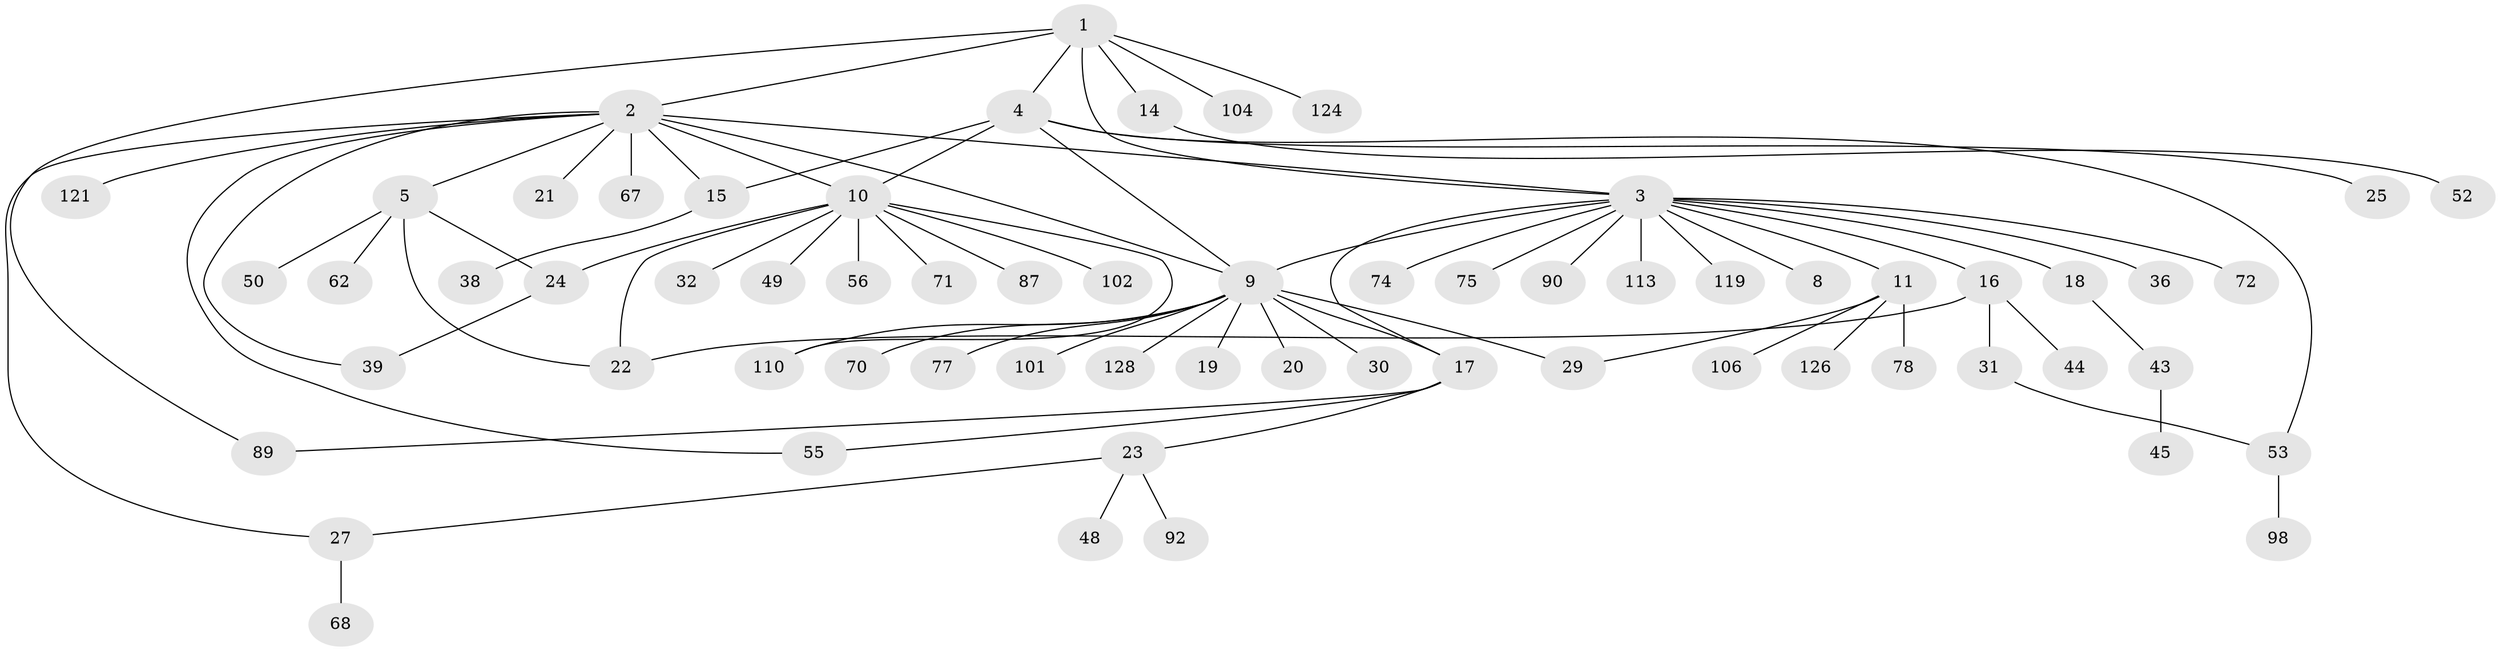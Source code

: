 // original degree distribution, {7: 0.007633587786259542, 21: 0.007633587786259542, 15: 0.007633587786259542, 9: 0.007633587786259542, 6: 0.015267175572519083, 1: 0.6412213740458015, 4: 0.07633587786259542, 14: 0.007633587786259542, 8: 0.015267175572519083, 5: 0.030534351145038167, 3: 0.07633587786259542, 2: 0.10687022900763359}
// Generated by graph-tools (version 1.1) at 2025/14/03/09/25 04:14:22]
// undirected, 65 vertices, 80 edges
graph export_dot {
graph [start="1"]
  node [color=gray90,style=filled];
  1;
  2 [super="+26+66+60+6+76+83+85+88+109+95+111+129+79"];
  3;
  4 [super="+58+57+73+28+7"];
  5 [super="+54"];
  8;
  9 [super="+47+42+12+35"];
  10 [super="+13+40"];
  11;
  14 [super="+120"];
  15;
  16;
  17 [super="+51+34"];
  18;
  19;
  20;
  21;
  22 [super="+80+122"];
  23;
  24 [super="+69"];
  25;
  27 [super="+37"];
  29;
  30;
  31 [super="+105+86"];
  32 [super="+82+59+33"];
  36 [super="+84+130+46"];
  38;
  39 [super="+61+63+41"];
  43 [super="+91+118+65"];
  44;
  45;
  48;
  49;
  50;
  52;
  53 [super="+64+96"];
  55 [super="+94"];
  56;
  62;
  67;
  68;
  70;
  71;
  72;
  74;
  75 [super="+117"];
  77;
  78;
  87;
  89 [super="+99+112"];
  90;
  92;
  98;
  101 [super="+115"];
  102;
  104;
  106;
  110;
  113;
  119;
  121;
  124;
  126;
  128;
  1 -- 2;
  1 -- 3;
  1 -- 4;
  1 -- 14;
  1 -- 104;
  1 -- 124;
  1 -- 89;
  2 -- 3;
  2 -- 5;
  2 -- 15;
  2 -- 21;
  2 -- 27;
  2 -- 67;
  2 -- 121;
  2 -- 55;
  2 -- 39;
  2 -- 9;
  2 -- 10 [weight=2];
  3 -- 8;
  3 -- 9;
  3 -- 11;
  3 -- 16;
  3 -- 17;
  3 -- 18;
  3 -- 36;
  3 -- 72;
  3 -- 74;
  3 -- 75;
  3 -- 90;
  3 -- 113;
  3 -- 119;
  4 -- 10 [weight=2];
  4 -- 15;
  4 -- 53;
  4 -- 9;
  4 -- 25;
  5 -- 22;
  5 -- 24;
  5 -- 50;
  5 -- 62;
  9 -- 17;
  9 -- 19;
  9 -- 30;
  9 -- 70;
  9 -- 77;
  9 -- 101;
  9 -- 110;
  9 -- 128;
  9 -- 29;
  9 -- 20;
  10 -- 24;
  10 -- 56;
  10 -- 71;
  10 -- 22;
  10 -- 32;
  10 -- 102;
  10 -- 110;
  10 -- 49;
  10 -- 87;
  11 -- 29;
  11 -- 78;
  11 -- 106;
  11 -- 126;
  14 -- 52;
  15 -- 38;
  16 -- 22;
  16 -- 31;
  16 -- 44;
  17 -- 23;
  17 -- 89;
  17 -- 55;
  18 -- 43;
  23 -- 27;
  23 -- 48;
  23 -- 92;
  24 -- 39;
  27 -- 68;
  31 -- 53;
  43 -- 45;
  53 -- 98;
}
